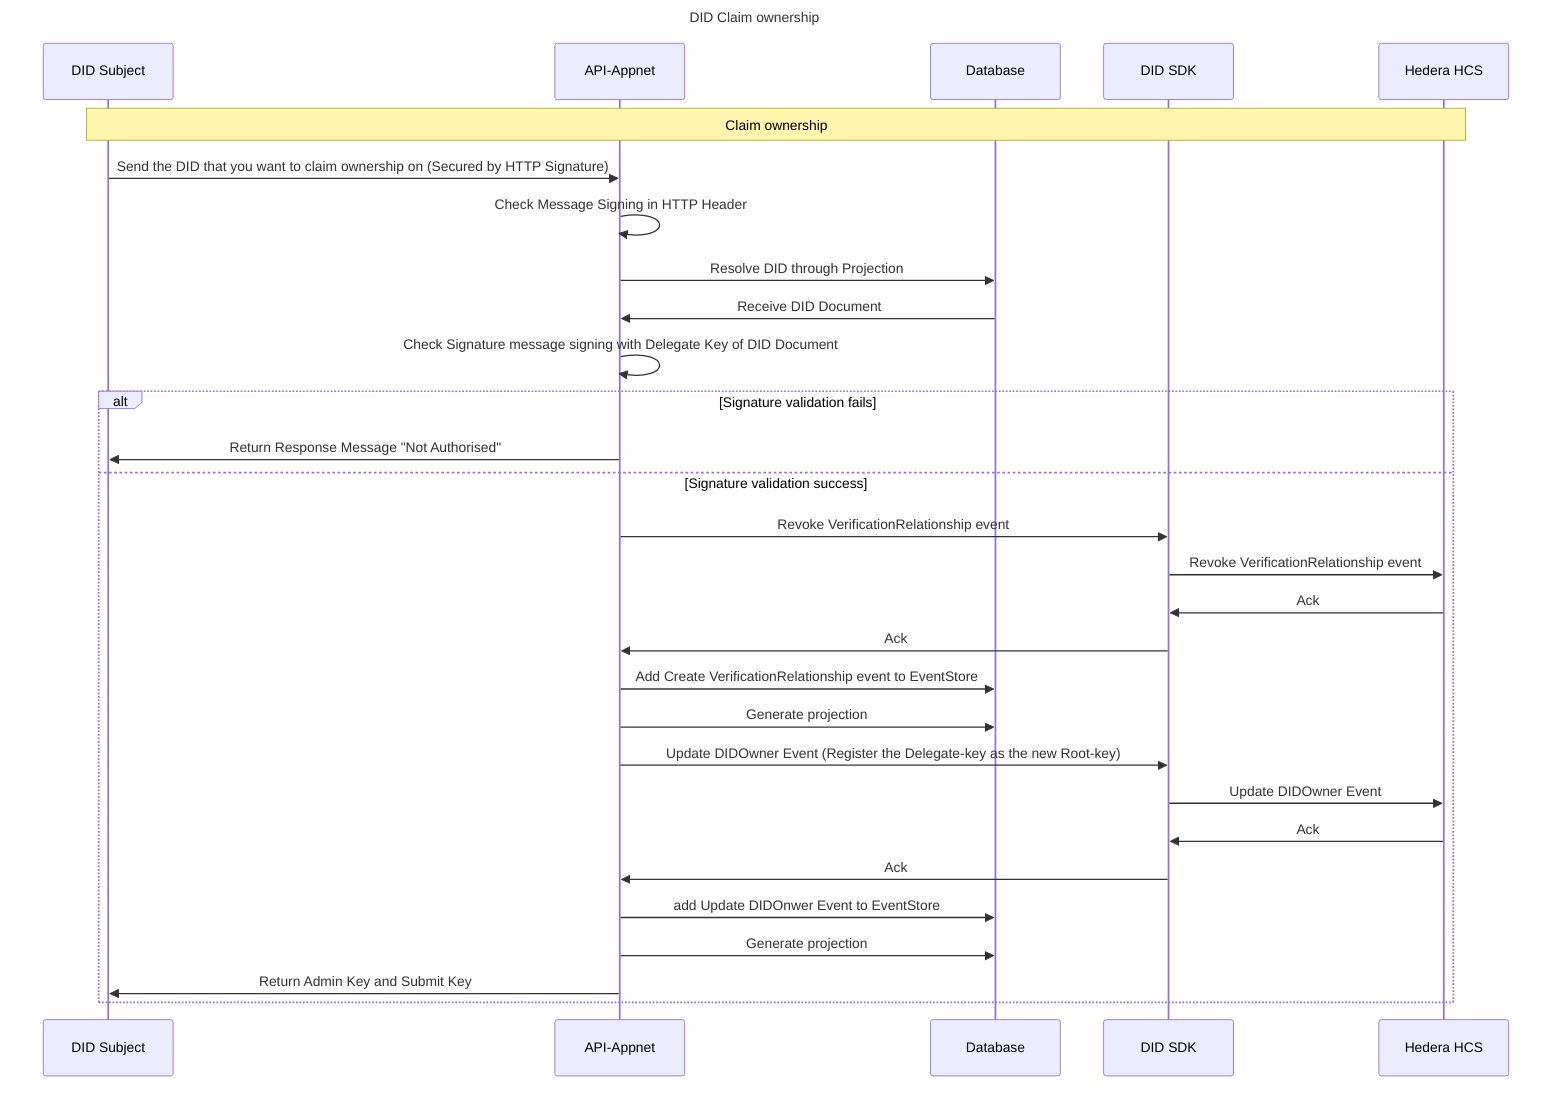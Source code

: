 sequenceDiagram
Title: DID Claim ownership

participant Subject as DID Subject
participant API as API-Appnet
participant Database as Database
participant DIDSDK as DID SDK
participant HCS as Hedera HCS

note over Subject,HCS: Claim ownership
Subject ->> API: Send the DID that you want to claim ownership on (Secured by HTTP Signature)
API ->> API: Check Message Signing in HTTP Header
API ->> Database: Resolve DID through Projection
Database ->> API: Receive DID Document
API ->> API: Check Signature message signing with Delegate Key of DID Document
alt Signature validation fails
API ->> Subject: Return Response Message "Not Authorised"
else Signature validation success
API ->> DIDSDK: Revoke VerificationRelationship event
DIDSDK ->> HCS: Revoke VerificationRelationship event
HCS ->> DIDSDK: Ack
DIDSDK ->> API: Ack
API ->> Database: Add Create VerificationRelationship event to EventStore
API ->> Database: Generate projection
API ->> DIDSDK:  Update DIDOwner Event  (Register the Delegate-key as the new Root-key)
DIDSDK ->> HCS:  Update DIDOwner Event
HCS ->> DIDSDK: Ack
DIDSDK ->> API: Ack
API ->> Database: add Update DIDOnwer Event  to EventStore
API ->> Database: Generate projection
API ->> Subject: Return Admin Key and Submit Key
end